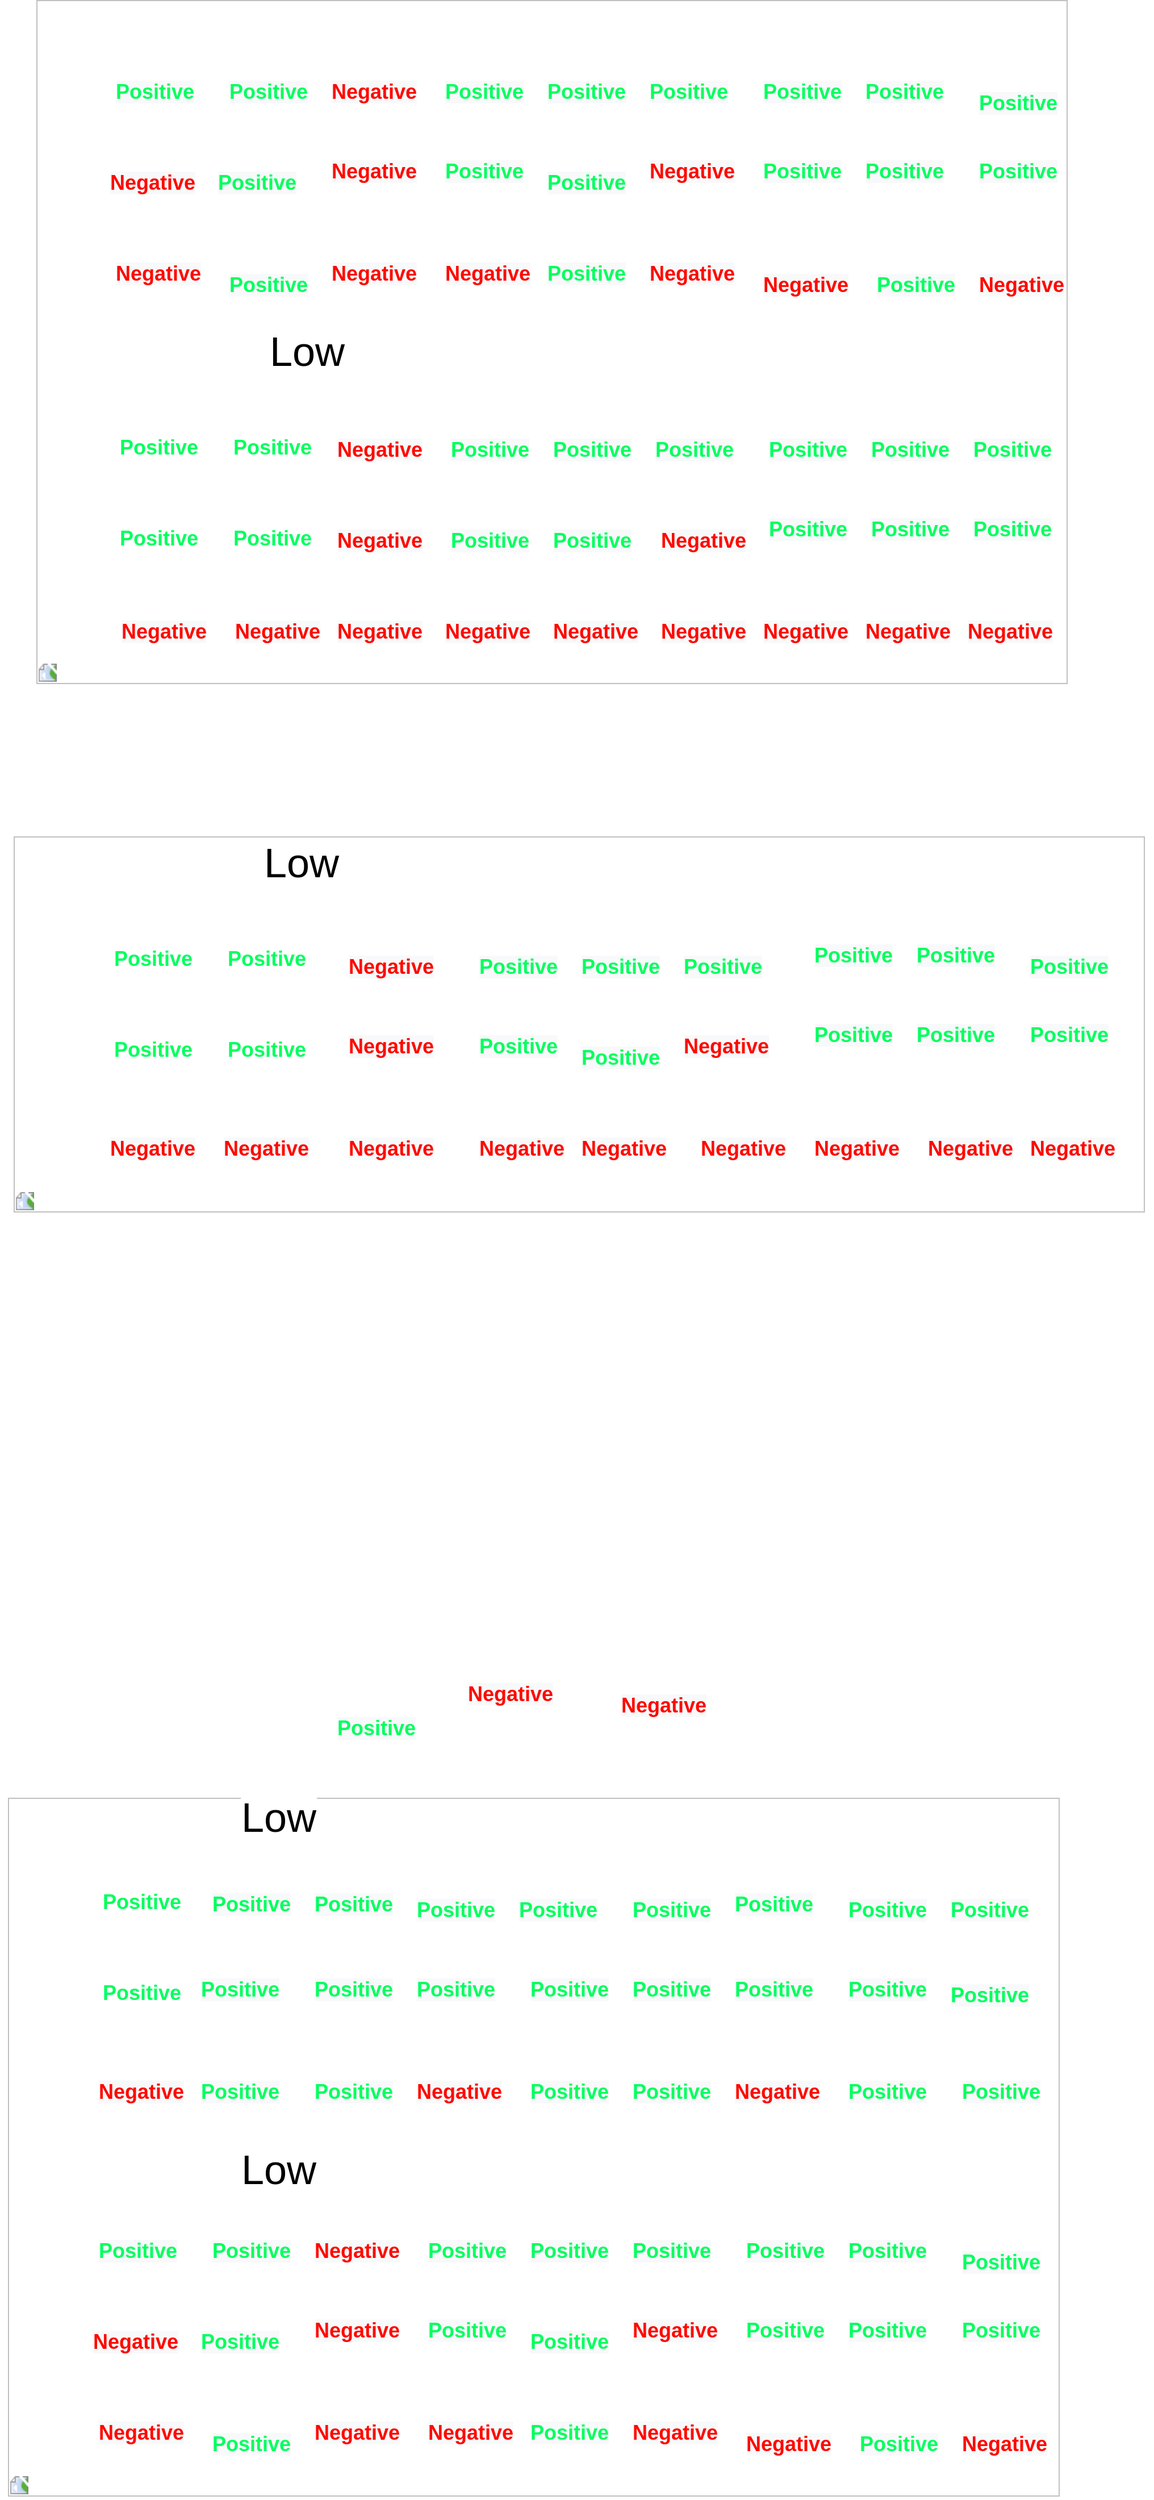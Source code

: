 <mxfile version="14.1.8" type="github">
  <diagram id="b7caPSzCKPaZdCn8NU1i" name="Page-1">
    <mxGraphModel dx="2555" dy="2782" grid="1" gridSize="10" guides="1" tooltips="1" connect="1" arrows="1" fold="1" page="1" pageScale="1" pageWidth="1169" pageHeight="827" math="0" shadow="0">
      <root>
        <mxCell id="0" />
        <mxCell id="1" parent="0" />
        <mxCell id="KvI0h1bSC5arapHt7aSM-1" value="&lt;b style=&quot;font-weight: normal&quot; id=&quot;docs-internal-guid-e0103be7-7fff-7572-329c-8d7b7d4f5864&quot;&gt;&lt;span style=&quot;font-size: 11pt; font-family: arial; color: rgb(0, 0, 0); background-color: transparent; font-weight: 400; font-style: normal; font-variant: normal; text-decoration: none; vertical-align: baseline;&quot;&gt;&lt;span style=&quot;border: none ; display: inline-block ; overflow: hidden ; width: 615px ; height: 926px&quot;&gt;&lt;img src=&quot;https://lh6.googleusercontent.com/ePs-M-fMAbMHjhDZEh9LmM1OnBsgNW-pK05ZqrT8vFn2ZlQx989SRMuC1OgoXWclW_OEiB1Tw3Fjx2qZuCIASnbFwhB7L5aWFsMuE1QXIwgIuDFwgdhnRm66pmg7SgXEz5_r3DnL&quot; width=&quot;615&quot; height=&quot;926&quot; style=&quot;margin-left: 0px ; margin-top: 0px&quot;&gt;&lt;/span&gt;&lt;/span&gt;&lt;/b&gt;" style="text;whiteSpace=wrap;html=1;rotation=-90;" parent="1" vertex="1">
          <mxGeometry x="280" y="-10" width="550" height="940" as="geometry" />
        </mxCell>
        <mxCell id="KvI0h1bSC5arapHt7aSM-3" value="&lt;font style=&quot;font-size: 18px&quot; color=&quot;#00ff5e&quot;&gt;&lt;b&gt;Positive&lt;/b&gt;&lt;/font&gt;" style="text;html=1;strokeColor=none;fillColor=none;align=center;verticalAlign=middle;whiteSpace=wrap;rounded=0;" parent="1" vertex="1">
          <mxGeometry x="190" y="200" width="40" height="20" as="geometry" />
        </mxCell>
        <mxCell id="KvI0h1bSC5arapHt7aSM-6" value="&lt;font style=&quot;font-size: 18px&quot; color=&quot;#00ff5e&quot;&gt;&lt;b&gt;Positive&lt;/b&gt;&lt;/font&gt;" style="text;html=1;strokeColor=none;fillColor=none;align=center;verticalAlign=middle;whiteSpace=wrap;rounded=0;" parent="1" vertex="1">
          <mxGeometry x="190" y="280" width="40" height="20" as="geometry" />
        </mxCell>
        <mxCell id="KvI0h1bSC5arapHt7aSM-12" value="&lt;b style=&quot;color: rgb(0, 255, 94); font-family: helvetica; font-size: 18px; font-style: normal; letter-spacing: normal; text-align: center; text-indent: 0px; text-transform: none; word-spacing: 0px; background-color: rgb(248, 249, 250);&quot;&gt;Positive&lt;/b&gt;" style="text;whiteSpace=wrap;html=1;" parent="1" vertex="1">
          <mxGeometry x="270" y="500" width="90" height="30" as="geometry" />
        </mxCell>
        <mxCell id="KvI0h1bSC5arapHt7aSM-13" value="&lt;b style=&quot;color: rgb(0, 255, 94); font-family: helvetica; font-size: 18px; font-style: normal; letter-spacing: normal; text-align: center; text-indent: 0px; text-transform: none; word-spacing: 0px; background-color: rgb(248, 249, 250);&quot;&gt;Positive&lt;/b&gt;" style="text;whiteSpace=wrap;html=1;" parent="1" vertex="1">
          <mxGeometry x="450" y="200" width="90" height="30" as="geometry" />
        </mxCell>
        <mxCell id="KvI0h1bSC5arapHt7aSM-19" value="&lt;b style=&quot;color: rgb(0, 255, 94); font-family: helvetica; font-size: 18px; font-style: normal; letter-spacing: normal; text-align: center; text-indent: 0px; text-transform: none; word-spacing: 0px; background-color: rgb(248, 249, 250);&quot;&gt;Positive&lt;/b&gt;" style="text;whiteSpace=wrap;html=1;" parent="1" vertex="1">
          <mxGeometry x="460" y="500" width="90" height="30" as="geometry" />
        </mxCell>
        <mxCell id="KvI0h1bSC5arapHt7aSM-20" value="&lt;b style=&quot;color: rgb(0, 255, 94); font-family: helvetica; font-size: 18px; font-style: normal; letter-spacing: normal; text-align: center; text-indent: 0px; text-transform: none; word-spacing: 0px; background-color: rgb(248, 249, 250);&quot;&gt;Positive&lt;/b&gt;" style="text;whiteSpace=wrap;html=1;" parent="1" vertex="1">
          <mxGeometry x="830" y="570" width="90" height="30" as="geometry" />
        </mxCell>
        <mxCell id="KvI0h1bSC5arapHt7aSM-21" value="&lt;b style=&quot;color: rgb(0, 255, 94); font-family: helvetica; font-size: 18px; font-style: normal; letter-spacing: normal; text-align: center; text-indent: 0px; text-transform: none; word-spacing: 0px; background-color: rgb(248, 249, 250);&quot;&gt;Positive&lt;/b&gt;" style="text;whiteSpace=wrap;html=1;" parent="1" vertex="1">
          <mxGeometry x="170" y="500" width="90" height="30" as="geometry" />
        </mxCell>
        <mxCell id="KvI0h1bSC5arapHt7aSM-22" value="&lt;b style=&quot;color: rgb(0, 255, 94); font-family: helvetica; font-size: 18px; font-style: normal; letter-spacing: normal; text-align: center; text-indent: 0px; text-transform: none; word-spacing: 0px; background-color: rgb(248, 249, 250);&quot;&gt;Positive&lt;/b&gt;" style="text;whiteSpace=wrap;html=1;" parent="1" vertex="1">
          <mxGeometry x="830" y="360" width="90" height="30" as="geometry" />
        </mxCell>
        <mxCell id="KvI0h1bSC5arapHt7aSM-23" value="&lt;b style=&quot;color: rgb(0, 255, 94); font-family: helvetica; font-size: 18px; font-style: normal; letter-spacing: normal; text-align: center; text-indent: 0px; text-transform: none; word-spacing: 0px; background-color: rgb(248, 249, 250);&quot;&gt;Positive&lt;/b&gt;" style="text;whiteSpace=wrap;html=1;" parent="1" vertex="1">
          <mxGeometry x="380" y="40" width="90" height="30" as="geometry" />
        </mxCell>
        <mxCell id="KvI0h1bSC5arapHt7aSM-24" value="&lt;b style=&quot;font-family: &amp;#34;helvetica&amp;#34; ; font-size: 18px ; font-style: normal ; letter-spacing: normal ; text-align: center ; text-indent: 0px ; text-transform: none ; word-spacing: 0px ; background-color: rgb(248 , 249 , 250)&quot;&gt;&lt;font color=&quot;#ff0800&quot;&gt;Negative&lt;/font&gt;&lt;/b&gt;" style="text;whiteSpace=wrap;html=1;" parent="1" vertex="1">
          <mxGeometry x="730" y="360" width="90" height="30" as="geometry" />
        </mxCell>
        <mxCell id="KvI0h1bSC5arapHt7aSM-25" value="&lt;b style=&quot;color: rgb(0, 255, 94); font-family: helvetica; font-size: 18px; font-style: normal; letter-spacing: normal; text-align: center; text-indent: 0px; text-transform: none; word-spacing: 0px; background-color: rgb(248, 249, 250);&quot;&gt;Positive&lt;/b&gt;" style="text;whiteSpace=wrap;html=1;" parent="1" vertex="1">
          <mxGeometry x="450" y="270" width="90" height="30" as="geometry" />
        </mxCell>
        <mxCell id="KvI0h1bSC5arapHt7aSM-27" value="&lt;b style=&quot;font-family: &amp;#34;helvetica&amp;#34; ; font-size: 18px ; font-style: normal ; letter-spacing: normal ; text-align: center ; text-indent: 0px ; text-transform: none ; word-spacing: 0px ; background-color: rgb(248 , 249 , 250)&quot;&gt;&lt;font color=&quot;#ff0800&quot;&gt;Negative&lt;/font&gt;&lt;/b&gt;" style="text;whiteSpace=wrap;html=1;" parent="1" vertex="1">
          <mxGeometry x="450" y="360" width="90" height="30" as="geometry" />
        </mxCell>
        <mxCell id="KvI0h1bSC5arapHt7aSM-28" value="&lt;b style=&quot;color: rgb(0, 255, 94); font-family: helvetica; font-size: 18px; font-style: normal; letter-spacing: normal; text-align: center; text-indent: 0px; text-transform: none; word-spacing: 0px; background-color: rgb(248, 249, 250);&quot;&gt;Positive&lt;/b&gt;" style="text;whiteSpace=wrap;html=1;" parent="1" vertex="1">
          <mxGeometry x="730" y="195" width="90" height="30" as="geometry" />
        </mxCell>
        <mxCell id="KvI0h1bSC5arapHt7aSM-29" value="&lt;b style=&quot;color: rgb(0, 255, 94); font-family: helvetica; font-size: 18px; font-style: normal; letter-spacing: normal; text-align: center; text-indent: 0px; text-transform: none; word-spacing: 0px; background-color: rgb(248, 249, 250);&quot;&gt;Positive&lt;/b&gt;" style="text;whiteSpace=wrap;html=1;" parent="1" vertex="1">
          <mxGeometry x="730" y="270" width="90" height="30" as="geometry" />
        </mxCell>
        <mxCell id="KvI0h1bSC5arapHt7aSM-30" value="&lt;b style=&quot;color: rgb(0, 255, 94); font-family: helvetica; font-size: 18px; font-style: normal; letter-spacing: normal; text-align: center; text-indent: 0px; text-transform: none; word-spacing: 0px; background-color: rgb(248, 249, 250);&quot;&gt;Positive&lt;/b&gt;" style="text;whiteSpace=wrap;html=1;" parent="1" vertex="1">
          <mxGeometry x="830" y="270" width="90" height="30" as="geometry" />
        </mxCell>
        <mxCell id="KvI0h1bSC5arapHt7aSM-31" value="&lt;b style=&quot;font-family: &amp;#34;helvetica&amp;#34; ; font-size: 18px ; font-style: normal ; letter-spacing: normal ; text-align: center ; text-indent: 0px ; text-transform: none ; word-spacing: 0px ; background-color: rgb(248 , 249 , 250)&quot;&gt;&lt;font color=&quot;#ff0800&quot;&gt;Negative&lt;/font&gt;&lt;/b&gt;" style="text;whiteSpace=wrap;html=1;" parent="1" vertex="1">
          <mxGeometry x="170" y="360" width="90" height="30" as="geometry" />
        </mxCell>
        <mxCell id="KvI0h1bSC5arapHt7aSM-34" value="&lt;b style=&quot;font-family: &amp;#34;helvetica&amp;#34; ; font-size: 18px ; font-style: normal ; letter-spacing: normal ; text-align: center ; text-indent: 0px ; text-transform: none ; word-spacing: 0px ; background-color: rgb(248 , 249 , 250)&quot;&gt;&lt;font color=&quot;#ff0800&quot;&gt;Negative&lt;/font&gt;&lt;/b&gt;" style="text;whiteSpace=wrap;html=1;" parent="1" vertex="1">
          <mxGeometry x="630" y="20" width="90" height="30" as="geometry" />
        </mxCell>
        <mxCell id="KvI0h1bSC5arapHt7aSM-35" value="&lt;b style=&quot;color: rgb(0, 255, 94); font-family: helvetica; font-size: 18px; font-style: normal; letter-spacing: normal; text-align: center; text-indent: 0px; text-transform: none; word-spacing: 0px; background-color: rgb(248, 249, 250);&quot;&gt;Positive&lt;/b&gt;" style="text;whiteSpace=wrap;html=1;" parent="1" vertex="1">
          <mxGeometry x="460" y="570" width="90" height="30" as="geometry" />
        </mxCell>
        <mxCell id="KvI0h1bSC5arapHt7aSM-36" value="&lt;b style=&quot;color: rgb(0, 255, 94); font-family: helvetica; font-size: 18px; font-style: normal; letter-spacing: normal; text-align: center; text-indent: 0px; text-transform: none; word-spacing: 0px; background-color: rgb(248, 249, 250);&quot;&gt;Positive&lt;/b&gt;" style="text;whiteSpace=wrap;html=1;" parent="1" vertex="1">
          <mxGeometry x="740" y="500" width="90" height="30" as="geometry" />
        </mxCell>
        <mxCell id="KvI0h1bSC5arapHt7aSM-37" value="&lt;b style=&quot;color: rgb(0, 255, 94); font-family: helvetica; font-size: 18px; font-style: normal; letter-spacing: normal; text-align: center; text-indent: 0px; text-transform: none; word-spacing: 0px; background-color: rgb(248, 249, 250);&quot;&gt;Positive&lt;/b&gt;" style="text;whiteSpace=wrap;html=1;" parent="1" vertex="1">
          <mxGeometry x="740" y="570" width="90" height="30" as="geometry" />
        </mxCell>
        <mxCell id="KvI0h1bSC5arapHt7aSM-38" value="&lt;b style=&quot;color: rgb(0, 255, 94); font-family: helvetica; font-size: 18px; font-style: normal; letter-spacing: normal; text-align: center; text-indent: 0px; text-transform: none; word-spacing: 0px; background-color: rgb(248, 249, 250);&quot;&gt;Positive&lt;/b&gt;" style="text;whiteSpace=wrap;html=1;" parent="1" vertex="1">
          <mxGeometry x="840" y="670" width="90" height="30" as="geometry" />
        </mxCell>
        <mxCell id="KvI0h1bSC5arapHt7aSM-39" value="&lt;b style=&quot;font-family: &amp;#34;helvetica&amp;#34; ; font-size: 18px ; font-style: normal ; letter-spacing: normal ; text-align: center ; text-indent: 0px ; text-transform: none ; word-spacing: 0px ; background-color: rgb(248 , 249 , 250)&quot;&gt;&lt;font color=&quot;#ff0800&quot;&gt;Negative&lt;/font&gt;&lt;/b&gt;" style="text;whiteSpace=wrap;html=1;" parent="1" vertex="1">
          <mxGeometry x="170" y="660" width="90" height="30" as="geometry" />
        </mxCell>
        <mxCell id="KvI0h1bSC5arapHt7aSM-40" value="&lt;b style=&quot;font-family: &amp;#34;helvetica&amp;#34; ; font-size: 18px ; font-style: normal ; letter-spacing: normal ; text-align: center ; text-indent: 0px ; text-transform: none ; word-spacing: 0px ; background-color: rgb(248 , 249 , 250)&quot;&gt;&lt;font color=&quot;#ff0800&quot;&gt;Negative&lt;/font&gt;&lt;/b&gt;" style="text;whiteSpace=wrap;html=1;" parent="1" vertex="1">
          <mxGeometry x="460" y="660" width="90" height="30" as="geometry" />
        </mxCell>
        <mxCell id="KvI0h1bSC5arapHt7aSM-41" value="&lt;b style=&quot;font-family: &amp;#34;helvetica&amp;#34; ; font-size: 18px ; font-style: normal ; letter-spacing: normal ; text-align: center ; text-indent: 0px ; text-transform: none ; word-spacing: 0px ; background-color: rgb(248 , 249 , 250)&quot;&gt;&lt;font color=&quot;#ff0800&quot;&gt;Negative&lt;/font&gt;&lt;/b&gt;" style="text;whiteSpace=wrap;html=1;" parent="1" vertex="1">
          <mxGeometry x="740" y="670" width="90" height="30" as="geometry" />
        </mxCell>
        <mxCell id="KvI0h1bSC5arapHt7aSM-42" value="&lt;b style=&quot;color: rgb(0, 255, 94); font-family: helvetica; font-size: 18px; font-style: normal; letter-spacing: normal; text-align: center; text-indent: 0px; text-transform: none; word-spacing: 0px; background-color: rgb(248, 249, 250);&quot;&gt;Positive&lt;/b&gt;" style="text;whiteSpace=wrap;html=1;" parent="1" vertex="1">
          <mxGeometry x="270" y="195" width="90" height="30" as="geometry" />
        </mxCell>
        <mxCell id="KvI0h1bSC5arapHt7aSM-43" value="&lt;b style=&quot;color: rgb(0, 255, 94); font-family: helvetica; font-size: 18px; font-style: normal; letter-spacing: normal; text-align: center; text-indent: 0px; text-transform: none; word-spacing: 0px; background-color: rgb(248, 249, 250);&quot;&gt;Positive&lt;/b&gt;" style="text;whiteSpace=wrap;html=1;" parent="1" vertex="1">
          <mxGeometry x="260" y="270" width="90" height="30" as="geometry" />
        </mxCell>
        <mxCell id="KvI0h1bSC5arapHt7aSM-44" value="&lt;b style=&quot;color: rgb(0, 255, 94); font-family: helvetica; font-size: 18px; font-style: normal; letter-spacing: normal; text-align: center; text-indent: 0px; text-transform: none; word-spacing: 0px; background-color: rgb(248, 249, 250);&quot;&gt;Positive&lt;/b&gt;" style="text;whiteSpace=wrap;html=1;" parent="1" vertex="1">
          <mxGeometry x="260" y="360" width="90" height="30" as="geometry" />
        </mxCell>
        <mxCell id="KvI0h1bSC5arapHt7aSM-45" value="&lt;b style=&quot;color: rgb(0, 255, 94); font-family: helvetica; font-size: 18px; font-style: normal; letter-spacing: normal; text-align: center; text-indent: 0px; text-transform: none; word-spacing: 0px; background-color: rgb(248, 249, 250);&quot;&gt;Positive&lt;/b&gt;" style="text;whiteSpace=wrap;html=1;" parent="1" vertex="1">
          <mxGeometry x="540" y="200" width="90" height="30" as="geometry" />
        </mxCell>
        <mxCell id="KvI0h1bSC5arapHt7aSM-46" value="&lt;b style=&quot;color: rgb(0, 255, 94); font-family: helvetica; font-size: 18px; font-style: normal; letter-spacing: normal; text-align: center; text-indent: 0px; text-transform: none; word-spacing: 0px; background-color: rgb(248, 249, 250);&quot;&gt;Positive&lt;/b&gt;" style="text;whiteSpace=wrap;html=1;" parent="1" vertex="1">
          <mxGeometry x="550" y="270" width="90" height="30" as="geometry" />
        </mxCell>
        <mxCell id="KvI0h1bSC5arapHt7aSM-47" value="&lt;b style=&quot;color: rgb(0, 255, 94); font-family: helvetica; font-size: 18px; font-style: normal; letter-spacing: normal; text-align: center; text-indent: 0px; text-transform: none; word-spacing: 0px; background-color: rgb(248, 249, 250);&quot;&gt;Positive&lt;/b&gt;" style="text;whiteSpace=wrap;html=1;" parent="1" vertex="1">
          <mxGeometry x="550" y="360" width="90" height="30" as="geometry" />
        </mxCell>
        <mxCell id="KvI0h1bSC5arapHt7aSM-48" value="&lt;b style=&quot;color: rgb(0, 255, 94); font-family: helvetica; font-size: 18px; font-style: normal; letter-spacing: normal; text-align: center; text-indent: 0px; text-transform: none; word-spacing: 0px; background-color: rgb(248, 249, 250);&quot;&gt;Positive&lt;/b&gt;" style="text;whiteSpace=wrap;html=1;" parent="1" vertex="1">
          <mxGeometry x="830" y="200" width="90" height="30" as="geometry" />
        </mxCell>
        <mxCell id="KvI0h1bSC5arapHt7aSM-50" value="&lt;b style=&quot;color: rgb(0, 255, 94); font-family: helvetica; font-size: 18px; font-style: normal; letter-spacing: normal; text-align: center; text-indent: 0px; text-transform: none; word-spacing: 0px; background-color: rgb(248, 249, 250);&quot;&gt;Positive&lt;/b&gt;" style="text;whiteSpace=wrap;html=1;" parent="1" vertex="1">
          <mxGeometry x="260" y="580" width="90" height="30" as="geometry" />
        </mxCell>
        <mxCell id="KvI0h1bSC5arapHt7aSM-51" value="&lt;b style=&quot;color: rgb(0, 255, 94); font-family: helvetica; font-size: 18px; font-style: normal; letter-spacing: normal; text-align: center; text-indent: 0px; text-transform: none; word-spacing: 0px; background-color: rgb(248, 249, 250);&quot;&gt;Positive&lt;/b&gt;" style="text;whiteSpace=wrap;html=1;" parent="1" vertex="1">
          <mxGeometry x="270" y="670" width="90" height="30" as="geometry" />
        </mxCell>
        <mxCell id="KvI0h1bSC5arapHt7aSM-52" value="&lt;b style=&quot;color: rgb(0, 255, 94); font-family: helvetica; font-size: 18px; font-style: normal; letter-spacing: normal; text-align: center; text-indent: 0px; text-transform: none; word-spacing: 0px; background-color: rgb(248, 249, 250);&quot;&gt;Positive&lt;/b&gt;" style="text;whiteSpace=wrap;html=1;" parent="1" vertex="1">
          <mxGeometry x="550" y="500" width="90" height="30" as="geometry" />
        </mxCell>
        <mxCell id="KvI0h1bSC5arapHt7aSM-53" value="&lt;b style=&quot;color: rgb(0, 255, 94); font-family: helvetica; font-size: 18px; font-style: normal; letter-spacing: normal; text-align: center; text-indent: 0px; text-transform: none; word-spacing: 0px; background-color: rgb(248, 249, 250);&quot;&gt;Positive&lt;/b&gt;" style="text;whiteSpace=wrap;html=1;" parent="1" vertex="1">
          <mxGeometry x="550" y="580" width="90" height="30" as="geometry" />
        </mxCell>
        <mxCell id="KvI0h1bSC5arapHt7aSM-54" value="&lt;b style=&quot;color: rgb(0, 255, 94); font-family: helvetica; font-size: 18px; font-style: normal; letter-spacing: normal; text-align: center; text-indent: 0px; text-transform: none; word-spacing: 0px; background-color: rgb(248, 249, 250);&quot;&gt;Positive&lt;/b&gt;" style="text;whiteSpace=wrap;html=1;" parent="1" vertex="1">
          <mxGeometry x="830" y="500" width="90" height="30" as="geometry" />
        </mxCell>
        <mxCell id="KvI0h1bSC5arapHt7aSM-55" value="&lt;b style=&quot;font-family: &amp;#34;helvetica&amp;#34; ; font-size: 18px ; font-style: normal ; letter-spacing: normal ; text-align: center ; text-indent: 0px ; text-transform: none ; word-spacing: 0px ; background-color: rgb(248 , 249 , 250)&quot;&gt;&lt;font color=&quot;#ff0800&quot;&gt;Negative&lt;/font&gt;&lt;/b&gt;" style="text;whiteSpace=wrap;html=1;" parent="1" vertex="1">
          <mxGeometry x="360" y="570" width="90" height="30" as="geometry" />
        </mxCell>
        <mxCell id="KvI0h1bSC5arapHt7aSM-56" value="&lt;b style=&quot;font-family: &amp;#34;helvetica&amp;#34; ; font-size: 18px ; font-style: normal ; letter-spacing: normal ; text-align: center ; text-indent: 0px ; text-transform: none ; word-spacing: 0px ; background-color: rgb(248 , 249 , 250)&quot;&gt;&lt;font color=&quot;#ff0800&quot;&gt;Negative&lt;/font&gt;&lt;/b&gt;" style="text;whiteSpace=wrap;html=1;" parent="1" vertex="1">
          <mxGeometry x="360" y="500" width="90" height="30" as="geometry" />
        </mxCell>
        <mxCell id="KvI0h1bSC5arapHt7aSM-57" value="&lt;b style=&quot;font-family: &amp;#34;helvetica&amp;#34; ; font-size: 18px ; font-style: normal ; letter-spacing: normal ; text-align: center ; text-indent: 0px ; text-transform: none ; word-spacing: 0px ; background-color: rgb(248 , 249 , 250)&quot;&gt;&lt;font color=&quot;#ff0800&quot;&gt;Negative&lt;/font&gt;&lt;/b&gt;" style="text;whiteSpace=wrap;html=1;" parent="1" vertex="1">
          <mxGeometry x="360" y="660" width="90" height="30" as="geometry" />
        </mxCell>
        <mxCell id="KvI0h1bSC5arapHt7aSM-58" value="&lt;b style=&quot;color: rgb(0, 255, 94); font-family: helvetica; font-size: 18px; font-style: normal; letter-spacing: normal; text-align: center; text-indent: 0px; text-transform: none; word-spacing: 0px; background-color: rgb(248, 249, 250);&quot;&gt;Positive&lt;/b&gt;" style="text;whiteSpace=wrap;html=1;" parent="1" vertex="1">
          <mxGeometry x="360" y="195" width="90" height="30" as="geometry" />
        </mxCell>
        <mxCell id="KvI0h1bSC5arapHt7aSM-59" value="&lt;b style=&quot;color: rgb(0, 255, 94); font-family: helvetica; font-size: 18px; font-style: normal; letter-spacing: normal; text-align: center; text-indent: 0px; text-transform: none; word-spacing: 0px; background-color: rgb(248, 249, 250);&quot;&gt;Positive&lt;/b&gt;" style="text;whiteSpace=wrap;html=1;" parent="1" vertex="1">
          <mxGeometry x="360" y="270" width="90" height="30" as="geometry" />
        </mxCell>
        <mxCell id="KvI0h1bSC5arapHt7aSM-60" value="&lt;b style=&quot;color: rgb(0, 255, 94); font-family: helvetica; font-size: 18px; font-style: normal; letter-spacing: normal; text-align: center; text-indent: 0px; text-transform: none; word-spacing: 0px; background-color: rgb(248, 249, 250);&quot;&gt;Positive&lt;/b&gt;" style="text;whiteSpace=wrap;html=1;" parent="1" vertex="1">
          <mxGeometry x="360" y="360" width="90" height="30" as="geometry" />
        </mxCell>
        <mxCell id="KvI0h1bSC5arapHt7aSM-61" value="&lt;b style=&quot;color: rgb(0, 255, 94); font-family: helvetica; font-size: 18px; font-style: normal; letter-spacing: normal; text-align: center; text-indent: 0px; text-transform: none; word-spacing: 0px; background-color: rgb(248, 249, 250);&quot;&gt;Positive&lt;/b&gt;" style="text;whiteSpace=wrap;html=1;" parent="1" vertex="1">
          <mxGeometry x="640" y="200" width="90" height="30" as="geometry" />
        </mxCell>
        <mxCell id="KvI0h1bSC5arapHt7aSM-62" value="&lt;b style=&quot;color: rgb(0, 255, 94); font-family: helvetica; font-size: 18px; font-style: normal; letter-spacing: normal; text-align: center; text-indent: 0px; text-transform: none; word-spacing: 0px; background-color: rgb(248, 249, 250);&quot;&gt;Positive&lt;/b&gt;" style="text;whiteSpace=wrap;html=1;" parent="1" vertex="1">
          <mxGeometry x="640" y="270" width="90" height="30" as="geometry" />
        </mxCell>
        <mxCell id="KvI0h1bSC5arapHt7aSM-63" value="&lt;b style=&quot;color: rgb(0, 255, 94); font-family: helvetica; font-size: 18px; font-style: normal; letter-spacing: normal; text-align: center; text-indent: 0px; text-transform: none; word-spacing: 0px; background-color: rgb(248, 249, 250);&quot;&gt;Positive&lt;/b&gt;" style="text;whiteSpace=wrap;html=1;" parent="1" vertex="1">
          <mxGeometry x="640" y="360" width="90" height="30" as="geometry" />
        </mxCell>
        <mxCell id="KvI0h1bSC5arapHt7aSM-64" value="&lt;b style=&quot;color: rgb(0, 255, 94); font-family: helvetica; font-size: 18px; font-style: normal; letter-spacing: normal; text-align: center; text-indent: 0px; text-transform: none; word-spacing: 0px; background-color: rgb(248, 249, 250);&quot;&gt;Positive&lt;/b&gt;" style="text;whiteSpace=wrap;html=1;" parent="1" vertex="1">
          <mxGeometry x="920" y="200" width="90" height="30" as="geometry" />
        </mxCell>
        <mxCell id="KvI0h1bSC5arapHt7aSM-65" value="&lt;b style=&quot;color: rgb(0, 255, 94); font-family: helvetica; font-size: 18px; font-style: normal; letter-spacing: normal; text-align: center; text-indent: 0px; text-transform: none; word-spacing: 0px; background-color: rgb(248, 249, 250);&quot;&gt;Positive&lt;/b&gt;" style="text;whiteSpace=wrap;html=1;" parent="1" vertex="1">
          <mxGeometry x="920" y="275" width="90" height="30" as="geometry" />
        </mxCell>
        <mxCell id="KvI0h1bSC5arapHt7aSM-66" value="&lt;font style=&quot;background-color: rgb(255 , 255 , 255) ; font-size: 36px&quot;&gt;Low&lt;/font&gt;" style="text;html=1;align=center;verticalAlign=middle;resizable=0;points=[];autosize=1;fontSize=25;" parent="1" vertex="1">
          <mxGeometry x="290" y="120" width="80" height="30" as="geometry" />
        </mxCell>
        <mxCell id="8LAVRh01EHm8mr7HTvWW-1" value="&lt;b style=&quot;font-family: &amp;#34;helvetica&amp;#34; ; font-size: 18px ; font-style: normal ; letter-spacing: normal ; text-align: center ; text-indent: 0px ; text-transform: none ; word-spacing: 0px ; background-color: rgb(248 , 249 , 250)&quot;&gt;&lt;font color=&quot;#ff0800&quot;&gt;Negative&lt;/font&gt;&lt;/b&gt;" style="text;whiteSpace=wrap;html=1;" vertex="1" parent="1">
          <mxGeometry x="165" y="580" width="90" height="30" as="geometry" />
        </mxCell>
        <mxCell id="8LAVRh01EHm8mr7HTvWW-2" value="&lt;b style=&quot;color: rgb(0, 255, 94); font-family: helvetica; font-size: 18px; font-style: normal; letter-spacing: normal; text-align: center; text-indent: 0px; text-transform: none; word-spacing: 0px; background-color: rgb(248, 249, 250);&quot;&gt;Positive&lt;/b&gt;" style="text;whiteSpace=wrap;html=1;" vertex="1" parent="1">
          <mxGeometry x="550" y="660" width="90" height="30" as="geometry" />
        </mxCell>
        <mxCell id="8LAVRh01EHm8mr7HTvWW-4" value="&lt;b style=&quot;color: rgb(0, 255, 94); font-family: helvetica; font-size: 18px; font-style: normal; letter-spacing: normal; text-align: center; text-indent: 0px; text-transform: none; word-spacing: 0px; background-color: rgb(248, 249, 250);&quot;&gt;Positive&lt;/b&gt;" style="text;whiteSpace=wrap;html=1;" vertex="1" parent="1">
          <mxGeometry x="640" y="500" width="90" height="30" as="geometry" />
        </mxCell>
        <mxCell id="8LAVRh01EHm8mr7HTvWW-5" value="&lt;b style=&quot;font-family: &amp;#34;helvetica&amp;#34; ; font-size: 18px ; font-style: normal ; letter-spacing: normal ; text-align: center ; text-indent: 0px ; text-transform: none ; word-spacing: 0px ; background-color: rgb(248 , 249 , 250)&quot;&gt;&lt;font color=&quot;#ff0800&quot;&gt;Negative&lt;/font&gt;&lt;/b&gt;" style="text;whiteSpace=wrap;html=1;" vertex="1" parent="1">
          <mxGeometry x="640" y="570" width="90" height="30" as="geometry" />
        </mxCell>
        <mxCell id="8LAVRh01EHm8mr7HTvWW-6" value="&lt;b style=&quot;font-family: &amp;#34;helvetica&amp;#34; ; font-size: 18px ; font-style: normal ; letter-spacing: normal ; text-align: center ; text-indent: 0px ; text-transform: none ; word-spacing: 0px ; background-color: rgb(248 , 249 , 250)&quot;&gt;&lt;font color=&quot;#ff0800&quot;&gt;Negative&lt;/font&gt;&lt;/b&gt;" style="text;whiteSpace=wrap;html=1;" vertex="1" parent="1">
          <mxGeometry x="640" y="660" width="90" height="30" as="geometry" />
        </mxCell>
        <mxCell id="8LAVRh01EHm8mr7HTvWW-7" value="&lt;b style=&quot;color: rgb(0, 255, 94); font-family: helvetica; font-size: 18px; font-style: normal; letter-spacing: normal; text-align: center; text-indent: 0px; text-transform: none; word-spacing: 0px; background-color: rgb(248, 249, 250);&quot;&gt;Positive&lt;/b&gt;" style="text;whiteSpace=wrap;html=1;" vertex="1" parent="1">
          <mxGeometry x="930" y="510" width="90" height="30" as="geometry" />
        </mxCell>
        <mxCell id="8LAVRh01EHm8mr7HTvWW-8" value="&lt;b style=&quot;font-family: &amp;#34;helvetica&amp;#34; ; font-size: 18px ; font-style: normal ; letter-spacing: normal ; text-align: center ; text-indent: 0px ; text-transform: none ; word-spacing: 0px ; background-color: rgb(248 , 249 , 250)&quot;&gt;&lt;font color=&quot;#ff0800&quot;&gt;Negative&lt;/font&gt;&lt;/b&gt;" style="text;whiteSpace=wrap;html=1;" vertex="1" parent="1">
          <mxGeometry x="495" y="10" width="90" height="30" as="geometry" />
        </mxCell>
        <mxCell id="8LAVRh01EHm8mr7HTvWW-9" value="&lt;b style=&quot;font-family: &amp;#34;helvetica&amp;#34; ; font-size: 18px ; font-style: normal ; letter-spacing: normal ; text-align: center ; text-indent: 0px ; text-transform: none ; word-spacing: 0px ; background-color: rgb(248 , 249 , 250)&quot;&gt;&lt;font color=&quot;#ff0800&quot;&gt;Negative&lt;/font&gt;&lt;/b&gt;" style="text;whiteSpace=wrap;html=1;" vertex="1" parent="1">
          <mxGeometry x="930" y="670" width="90" height="30" as="geometry" />
        </mxCell>
        <mxCell id="8LAVRh01EHm8mr7HTvWW-10" value="&lt;b style=&quot;color: rgb(0, 255, 94); font-family: helvetica; font-size: 18px; font-style: normal; letter-spacing: normal; text-align: center; text-indent: 0px; text-transform: none; word-spacing: 0px; background-color: rgb(248, 249, 250);&quot;&gt;Positive&lt;/b&gt;" style="text;whiteSpace=wrap;html=1;" vertex="1" parent="1">
          <mxGeometry x="930" y="570" width="90" height="30" as="geometry" />
        </mxCell>
        <mxCell id="8LAVRh01EHm8mr7HTvWW-11" value="&lt;b style=&quot;color: rgb(0, 255, 94); font-family: helvetica; font-size: 18px; font-style: normal; letter-spacing: normal; text-align: center; text-indent: 0px; text-transform: none; word-spacing: 0px; background-color: rgb(248, 249, 250);&quot;&gt;Positive&lt;/b&gt;" style="text;whiteSpace=wrap;html=1;" vertex="1" parent="1">
          <mxGeometry x="930" y="360" width="90" height="30" as="geometry" />
        </mxCell>
        <mxCell id="8LAVRh01EHm8mr7HTvWW-68" value="&lt;font style=&quot;background-color: rgb(255 , 255 , 255) ; font-size: 36px&quot;&gt;Low&lt;/font&gt;" style="text;html=1;align=center;verticalAlign=middle;resizable=0;points=[];autosize=1;fontSize=25;" vertex="1" parent="1">
          <mxGeometry x="290" y="430" width="80" height="30" as="geometry" />
        </mxCell>
        <mxCell id="8LAVRh01EHm8mr7HTvWW-70" value="&lt;b style=&quot;font-weight: normal&quot; id=&quot;docs-internal-guid-3281bc8d-7fff-ccec-80ae-cb21b3cc77c1&quot;&gt;&lt;span style=&quot;font-size: 11pt; font-family: arial; color: rgb(0, 0, 0); background-color: transparent; font-weight: 400; font-style: normal; font-variant: normal; text-decoration: none; vertical-align: baseline;&quot;&gt;&lt;span style=&quot;border: none ; display: inline-block ; overflow: hidden ; width: 331px ; height: 996px&quot;&gt;&lt;img src=&quot;https://lh5.googleusercontent.com/KZ6e4i23866BzuOAD--_E2bPZHEpfhSDbg4GbzlnO86iTnxF0PgXbv2dBLu2KeoDd6GSDFKCXdhy5_Cg7hcBSY4CmaUmOUeVwzb0uitiSAI768_GKZiMyGt3zo072GV9GXlO4xmq&quot; width=&quot;331&quot; height=&quot;996&quot; style=&quot;margin-left: 0px ; margin-top: 0px&quot;&gt;&lt;/span&gt;&lt;/span&gt;&lt;/b&gt;" style="text;whiteSpace=wrap;html=1;rotation=-90;" vertex="1" parent="1">
          <mxGeometry x="415" y="-1080" width="360" height="1010" as="geometry" />
        </mxCell>
        <mxCell id="8LAVRh01EHm8mr7HTvWW-72" value="&lt;font style=&quot;background-color: rgb(255 , 255 , 255) ; font-size: 36px&quot;&gt;Low&lt;/font&gt;" style="text;html=1;align=center;verticalAlign=middle;resizable=0;points=[];autosize=1;fontSize=25;" vertex="1" parent="1">
          <mxGeometry x="310" y="-720" width="80" height="30" as="geometry" />
        </mxCell>
        <mxCell id="8LAVRh01EHm8mr7HTvWW-73" value="&lt;font style=&quot;font-size: 18px&quot; color=&quot;#00ff5e&quot;&gt;&lt;b&gt;Positive&lt;/b&gt;&lt;/font&gt;" style="text;html=1;strokeColor=none;fillColor=none;align=center;verticalAlign=middle;whiteSpace=wrap;rounded=0;" vertex="1" parent="1">
          <mxGeometry x="200" y="-630" width="40" height="20" as="geometry" />
        </mxCell>
        <mxCell id="8LAVRh01EHm8mr7HTvWW-74" value="&lt;font style=&quot;font-size: 18px&quot; color=&quot;#00ff5e&quot;&gt;&lt;b&gt;Positive&lt;/b&gt;&lt;/font&gt;" style="text;html=1;strokeColor=none;fillColor=none;align=center;verticalAlign=middle;whiteSpace=wrap;rounded=0;" vertex="1" parent="1">
          <mxGeometry x="200" y="-550" width="40" height="20" as="geometry" />
        </mxCell>
        <mxCell id="8LAVRh01EHm8mr7HTvWW-75" value="&lt;b style=&quot;font-family: &amp;#34;helvetica&amp;#34; ; font-size: 18px ; font-style: normal ; letter-spacing: normal ; text-align: center ; text-indent: 0px ; text-transform: none ; word-spacing: 0px ; background-color: rgb(248 , 249 , 250)&quot;&gt;&lt;font color=&quot;#ff0800&quot;&gt;Negative&lt;/font&gt;&lt;/b&gt;" style="text;whiteSpace=wrap;html=1;" vertex="1" parent="1">
          <mxGeometry x="180" y="-470" width="90" height="30" as="geometry" />
        </mxCell>
        <mxCell id="8LAVRh01EHm8mr7HTvWW-79" value="&lt;font style=&quot;font-size: 18px&quot; color=&quot;#00ff5e&quot;&gt;&lt;b&gt;Positive&lt;/b&gt;&lt;/font&gt;" style="text;html=1;strokeColor=none;fillColor=none;align=center;verticalAlign=middle;whiteSpace=wrap;rounded=0;" vertex="1" parent="1">
          <mxGeometry x="300" y="-630" width="40" height="20" as="geometry" />
        </mxCell>
        <mxCell id="8LAVRh01EHm8mr7HTvWW-80" value="&lt;font style=&quot;font-size: 18px&quot; color=&quot;#00ff5e&quot;&gt;&lt;b&gt;Positive&lt;/b&gt;&lt;/font&gt;" style="text;html=1;strokeColor=none;fillColor=none;align=center;verticalAlign=middle;whiteSpace=wrap;rounded=0;" vertex="1" parent="1">
          <mxGeometry x="300" y="-550" width="40" height="20" as="geometry" />
        </mxCell>
        <mxCell id="8LAVRh01EHm8mr7HTvWW-81" value="&lt;b style=&quot;font-family: &amp;#34;helvetica&amp;#34; ; font-size: 18px ; font-style: normal ; letter-spacing: normal ; text-align: center ; text-indent: 0px ; text-transform: none ; word-spacing: 0px ; background-color: rgb(248 , 249 , 250)&quot;&gt;&lt;font color=&quot;#ff0800&quot;&gt;Negative&lt;/font&gt;&lt;/b&gt;" style="text;whiteSpace=wrap;html=1;" vertex="1" parent="1">
          <mxGeometry x="280" y="-470" width="90" height="30" as="geometry" />
        </mxCell>
        <mxCell id="8LAVRh01EHm8mr7HTvWW-82" value="&lt;b style=&quot;font-family: &amp;#34;helvetica&amp;#34; ; font-size: 18px ; font-style: normal ; letter-spacing: normal ; text-align: center ; text-indent: 0px ; text-transform: none ; word-spacing: 0px ; background-color: rgb(248 , 249 , 250)&quot;&gt;&lt;font color=&quot;#ff0800&quot;&gt;Negative&lt;/font&gt;&lt;/b&gt;" style="text;whiteSpace=wrap;html=1;" vertex="1" parent="1">
          <mxGeometry x="390" y="-560" width="90" height="30" as="geometry" />
        </mxCell>
        <mxCell id="8LAVRh01EHm8mr7HTvWW-83" value="&lt;b style=&quot;font-family: &amp;#34;helvetica&amp;#34; ; font-size: 18px ; font-style: normal ; letter-spacing: normal ; text-align: center ; text-indent: 0px ; text-transform: none ; word-spacing: 0px ; background-color: rgb(248 , 249 , 250)&quot;&gt;&lt;font color=&quot;#ff0800&quot;&gt;Negative&lt;/font&gt;&lt;/b&gt;" style="text;whiteSpace=wrap;html=1;" vertex="1" parent="1">
          <mxGeometry x="390" y="-630" width="90" height="30" as="geometry" />
        </mxCell>
        <mxCell id="8LAVRh01EHm8mr7HTvWW-84" value="&lt;b style=&quot;font-family: &amp;#34;helvetica&amp;#34; ; font-size: 18px ; font-style: normal ; letter-spacing: normal ; text-align: center ; text-indent: 0px ; text-transform: none ; word-spacing: 0px ; background-color: rgb(248 , 249 , 250)&quot;&gt;&lt;font color=&quot;#ff0800&quot;&gt;Negative&lt;/font&gt;&lt;/b&gt;" style="text;whiteSpace=wrap;html=1;" vertex="1" parent="1">
          <mxGeometry x="390" y="-470" width="90" height="30" as="geometry" />
        </mxCell>
        <mxCell id="8LAVRh01EHm8mr7HTvWW-103" value="&lt;b style=&quot;color: rgb(0, 255, 94); font-family: helvetica; font-size: 18px; font-style: normal; letter-spacing: normal; text-align: center; text-indent: 0px; text-transform: none; word-spacing: 0px; background-color: rgb(248, 249, 250);&quot;&gt;Positive&lt;/b&gt;" style="text;whiteSpace=wrap;html=1;" vertex="1" parent="1">
          <mxGeometry x="505" y="-630" width="90" height="30" as="geometry" />
        </mxCell>
        <mxCell id="8LAVRh01EHm8mr7HTvWW-104" value="&lt;b style=&quot;color: rgb(0, 255, 94); font-family: helvetica; font-size: 18px; font-style: normal; letter-spacing: normal; text-align: center; text-indent: 0px; text-transform: none; word-spacing: 0px; background-color: rgb(248, 249, 250);&quot;&gt;Positive&lt;/b&gt;" style="text;whiteSpace=wrap;html=1;" vertex="1" parent="1">
          <mxGeometry x="505" y="-560" width="90" height="30" as="geometry" />
        </mxCell>
        <mxCell id="8LAVRh01EHm8mr7HTvWW-105" value="&lt;b style=&quot;font-family: &amp;#34;helvetica&amp;#34; ; font-size: 18px ; font-style: normal ; letter-spacing: normal ; text-align: center ; text-indent: 0px ; text-transform: none ; word-spacing: 0px ; background-color: rgb(248 , 249 , 250)&quot;&gt;&lt;font color=&quot;#ff0800&quot;&gt;Negative&lt;/font&gt;&lt;/b&gt;" style="text;whiteSpace=wrap;html=1;" vertex="1" parent="1">
          <mxGeometry x="505" y="-470" width="90" height="30" as="geometry" />
        </mxCell>
        <mxCell id="8LAVRh01EHm8mr7HTvWW-106" value="&lt;b style=&quot;color: rgb(0, 255, 94); font-family: helvetica; font-size: 18px; font-style: normal; letter-spacing: normal; text-align: center; text-indent: 0px; text-transform: none; word-spacing: 0px; background-color: rgb(248, 249, 250);&quot;&gt;Positive&lt;/b&gt;" style="text;whiteSpace=wrap;html=1;" vertex="1" parent="1">
          <mxGeometry x="595" y="-630" width="90" height="30" as="geometry" />
        </mxCell>
        <mxCell id="8LAVRh01EHm8mr7HTvWW-107" value="&lt;b style=&quot;color: rgb(0, 255, 94); font-family: helvetica; font-size: 18px; font-style: normal; letter-spacing: normal; text-align: center; text-indent: 0px; text-transform: none; word-spacing: 0px; background-color: rgb(248, 249, 250);&quot;&gt;Positive&lt;/b&gt;" style="text;whiteSpace=wrap;html=1;" vertex="1" parent="1">
          <mxGeometry x="595" y="-550" width="90" height="30" as="geometry" />
        </mxCell>
        <mxCell id="8LAVRh01EHm8mr7HTvWW-109" value="&lt;b style=&quot;color: rgb(0, 255, 94); font-family: helvetica; font-size: 18px; font-style: normal; letter-spacing: normal; text-align: center; text-indent: 0px; text-transform: none; word-spacing: 0px; background-color: rgb(248, 249, 250);&quot;&gt;Positive&lt;/b&gt;" style="text;whiteSpace=wrap;html=1;" vertex="1" parent="1">
          <mxGeometry x="685" y="-630" width="90" height="30" as="geometry" />
        </mxCell>
        <mxCell id="8LAVRh01EHm8mr7HTvWW-110" value="&lt;b style=&quot;font-family: &amp;#34;helvetica&amp;#34; ; font-size: 18px ; font-style: normal ; letter-spacing: normal ; text-align: center ; text-indent: 0px ; text-transform: none ; word-spacing: 0px ; background-color: rgb(248 , 249 , 250)&quot;&gt;&lt;font color=&quot;#ff0800&quot;&gt;Negative&lt;/font&gt;&lt;/b&gt;" style="text;whiteSpace=wrap;html=1;" vertex="1" parent="1">
          <mxGeometry x="685" y="-560" width="90" height="30" as="geometry" />
        </mxCell>
        <mxCell id="8LAVRh01EHm8mr7HTvWW-111" value="&lt;b style=&quot;font-family: &amp;#34;helvetica&amp;#34; ; font-size: 18px ; font-style: normal ; letter-spacing: normal ; text-align: center ; text-indent: 0px ; text-transform: none ; word-spacing: 0px ; background-color: rgb(248 , 249 , 250)&quot;&gt;&lt;font color=&quot;#ff0800&quot;&gt;Negative&lt;/font&gt;&lt;/b&gt;" style="text;whiteSpace=wrap;html=1;" vertex="1" parent="1">
          <mxGeometry x="595" y="-470" width="90" height="30" as="geometry" />
        </mxCell>
        <mxCell id="8LAVRh01EHm8mr7HTvWW-113" value="&lt;b style=&quot;font-family: &amp;#34;helvetica&amp;#34; ; font-size: 18px ; font-style: normal ; letter-spacing: normal ; text-align: center ; text-indent: 0px ; text-transform: none ; word-spacing: 0px ; background-color: rgb(248 , 249 , 250)&quot;&gt;&lt;font color=&quot;#ff0800&quot;&gt;Negative&lt;/font&gt;&lt;/b&gt;" style="text;whiteSpace=wrap;html=1;" vertex="1" parent="1">
          <mxGeometry x="700" y="-470" width="90" height="30" as="geometry" />
        </mxCell>
        <mxCell id="8LAVRh01EHm8mr7HTvWW-123" value="&lt;b style=&quot;color: rgb(0, 255, 94); font-family: helvetica; font-size: 18px; font-style: normal; letter-spacing: normal; text-align: center; text-indent: 0px; text-transform: none; word-spacing: 0px; background-color: rgb(248, 249, 250);&quot;&gt;Positive&lt;/b&gt;" style="text;whiteSpace=wrap;html=1;" vertex="1" parent="1">
          <mxGeometry x="890" y="-570" width="90" height="30" as="geometry" />
        </mxCell>
        <mxCell id="8LAVRh01EHm8mr7HTvWW-124" value="&lt;b style=&quot;color: rgb(0, 255, 94); font-family: helvetica; font-size: 18px; font-style: normal; letter-spacing: normal; text-align: center; text-indent: 0px; text-transform: none; word-spacing: 0px; background-color: rgb(248, 249, 250);&quot;&gt;Positive&lt;/b&gt;" style="text;whiteSpace=wrap;html=1;" vertex="1" parent="1">
          <mxGeometry x="800" y="-640" width="90" height="30" as="geometry" />
        </mxCell>
        <mxCell id="8LAVRh01EHm8mr7HTvWW-125" value="&lt;b style=&quot;color: rgb(0, 255, 94); font-family: helvetica; font-size: 18px; font-style: normal; letter-spacing: normal; text-align: center; text-indent: 0px; text-transform: none; word-spacing: 0px; background-color: rgb(248, 249, 250);&quot;&gt;Positive&lt;/b&gt;" style="text;whiteSpace=wrap;html=1;" vertex="1" parent="1">
          <mxGeometry x="800" y="-570" width="90" height="30" as="geometry" />
        </mxCell>
        <mxCell id="8LAVRh01EHm8mr7HTvWW-127" value="&lt;b style=&quot;font-family: &amp;#34;helvetica&amp;#34; ; font-size: 18px ; font-style: normal ; letter-spacing: normal ; text-align: center ; text-indent: 0px ; text-transform: none ; word-spacing: 0px ; background-color: rgb(248 , 249 , 250)&quot;&gt;&lt;font color=&quot;#ff0800&quot;&gt;Negative&lt;/font&gt;&lt;/b&gt;" style="text;whiteSpace=wrap;html=1;" vertex="1" parent="1">
          <mxGeometry x="800" y="-470" width="90" height="30" as="geometry" />
        </mxCell>
        <mxCell id="8LAVRh01EHm8mr7HTvWW-128" value="&lt;b style=&quot;color: rgb(0, 255, 94); font-family: helvetica; font-size: 18px; font-style: normal; letter-spacing: normal; text-align: center; text-indent: 0px; text-transform: none; word-spacing: 0px; background-color: rgb(248, 249, 250);&quot;&gt;Positive&lt;/b&gt;" style="text;whiteSpace=wrap;html=1;" vertex="1" parent="1">
          <mxGeometry x="890" y="-640" width="90" height="30" as="geometry" />
        </mxCell>
        <mxCell id="8LAVRh01EHm8mr7HTvWW-129" value="&lt;b style=&quot;color: rgb(0, 255, 94); font-family: helvetica; font-size: 18px; font-style: normal; letter-spacing: normal; text-align: center; text-indent: 0px; text-transform: none; word-spacing: 0px; background-color: rgb(248, 249, 250);&quot;&gt;Positive&lt;/b&gt;" style="text;whiteSpace=wrap;html=1;" vertex="1" parent="1">
          <mxGeometry x="990" y="-630" width="90" height="30" as="geometry" />
        </mxCell>
        <mxCell id="8LAVRh01EHm8mr7HTvWW-130" value="&lt;b style=&quot;font-family: &amp;#34;helvetica&amp;#34; ; font-size: 18px ; font-style: normal ; letter-spacing: normal ; text-align: center ; text-indent: 0px ; text-transform: none ; word-spacing: 0px ; background-color: rgb(248 , 249 , 250)&quot;&gt;&lt;font color=&quot;#ff0800&quot;&gt;Negative&lt;/font&gt;&lt;/b&gt;" style="text;whiteSpace=wrap;html=1;" vertex="1" parent="1">
          <mxGeometry x="990" y="-470" width="90" height="30" as="geometry" />
        </mxCell>
        <mxCell id="8LAVRh01EHm8mr7HTvWW-131" value="&lt;b style=&quot;color: rgb(0, 255, 94); font-family: helvetica; font-size: 18px; font-style: normal; letter-spacing: normal; text-align: center; text-indent: 0px; text-transform: none; word-spacing: 0px; background-color: rgb(248, 249, 250);&quot;&gt;Positive&lt;/b&gt;" style="text;whiteSpace=wrap;html=1;" vertex="1" parent="1">
          <mxGeometry x="990" y="-570" width="90" height="30" as="geometry" />
        </mxCell>
        <mxCell id="8LAVRh01EHm8mr7HTvWW-132" value="&lt;b style=&quot;font-family: &amp;#34;helvetica&amp;#34; ; font-size: 18px ; font-style: normal ; letter-spacing: normal ; text-align: center ; text-indent: 0px ; text-transform: none ; word-spacing: 0px ; background-color: rgb(248 , 249 , 250)&quot;&gt;&lt;font color=&quot;#ff0800&quot;&gt;Negative&lt;/font&gt;&lt;/b&gt;" style="text;whiteSpace=wrap;html=1;" vertex="1" parent="1">
          <mxGeometry x="900" y="-470" width="90" height="30" as="geometry" />
        </mxCell>
        <mxCell id="8LAVRh01EHm8mr7HTvWW-135" value="&lt;b style=&quot;font-weight: normal&quot; id=&quot;docs-internal-guid-54b17ecf-7fff-2e3e-05da-0924a1de9f30&quot;&gt;&lt;span style=&quot;font-size: 11pt; font-family: arial; color: rgb(0, 0, 0); background-color: transparent; font-weight: 400; font-style: normal; font-variant: normal; text-decoration: none; vertical-align: baseline;&quot;&gt;&lt;span style=&quot;border: none ; display: inline-block ; overflow: hidden ; width: 602px ; height: 908px&quot;&gt;&lt;img src=&quot;https://lh4.googleusercontent.com/8OMcmjGbU_rcd77ZoeTG40RrqotmvcAI-bOhUkTOEi7ULoQvtqLWSMVJVmH9JWM2dNpIeT3e90JGKL_0w_EONgRtYdkgRMbKD9hZnC4dM18jiyqTxw2VLHSRbsKzLk8wqM0AKWly&quot; width=&quot;602&quot; height=&quot;908&quot; style=&quot;margin-left: 0px ; margin-top: 0px&quot;&gt;&lt;/span&gt;&lt;/span&gt;&lt;/b&gt;" style="text;whiteSpace=wrap;html=1;rotation=-90;" vertex="1" parent="1">
          <mxGeometry x="300" y="-1600" width="550" height="930" as="geometry" />
        </mxCell>
        <mxCell id="8LAVRh01EHm8mr7HTvWW-136" value="&lt;b style=&quot;color: rgb(0, 255, 94); font-family: helvetica; font-size: 18px; font-style: normal; letter-spacing: normal; text-align: center; text-indent: 0px; text-transform: none; word-spacing: 0px; background-color: rgb(248, 249, 250);&quot;&gt;Positive&lt;/b&gt;" style="text;whiteSpace=wrap;html=1;" vertex="1" parent="1">
          <mxGeometry x="285" y="-1400" width="90" height="30" as="geometry" />
        </mxCell>
        <mxCell id="8LAVRh01EHm8mr7HTvWW-137" value="&lt;b style=&quot;color: rgb(0, 255, 94); font-family: helvetica; font-size: 18px; font-style: normal; letter-spacing: normal; text-align: center; text-indent: 0px; text-transform: none; word-spacing: 0px; background-color: rgb(248, 249, 250);&quot;&gt;Positive&lt;/b&gt;" style="text;whiteSpace=wrap;html=1;" vertex="1" parent="1">
          <mxGeometry x="475" y="-1400" width="90" height="30" as="geometry" />
        </mxCell>
        <mxCell id="8LAVRh01EHm8mr7HTvWW-138" value="&lt;b style=&quot;color: rgb(0, 255, 94); font-family: helvetica; font-size: 18px; font-style: normal; letter-spacing: normal; text-align: center; text-indent: 0px; text-transform: none; word-spacing: 0px; background-color: rgb(248, 249, 250);&quot;&gt;Positive&lt;/b&gt;" style="text;whiteSpace=wrap;html=1;" vertex="1" parent="1">
          <mxGeometry x="845" y="-1330" width="90" height="30" as="geometry" />
        </mxCell>
        <mxCell id="8LAVRh01EHm8mr7HTvWW-139" value="&lt;b style=&quot;color: rgb(0, 255, 94); font-family: helvetica; font-size: 18px; font-style: normal; letter-spacing: normal; text-align: center; text-indent: 0px; text-transform: none; word-spacing: 0px; background-color: rgb(248, 249, 250);&quot;&gt;Positive&lt;/b&gt;" style="text;whiteSpace=wrap;html=1;" vertex="1" parent="1">
          <mxGeometry x="185" y="-1400" width="90" height="30" as="geometry" />
        </mxCell>
        <mxCell id="8LAVRh01EHm8mr7HTvWW-140" value="&lt;b style=&quot;color: rgb(0, 255, 94); font-family: helvetica; font-size: 18px; font-style: normal; letter-spacing: normal; text-align: center; text-indent: 0px; text-transform: none; word-spacing: 0px; background-color: rgb(248, 249, 250);&quot;&gt;Positive&lt;/b&gt;" style="text;whiteSpace=wrap;html=1;" vertex="1" parent="1">
          <mxGeometry x="475" y="-1330" width="90" height="30" as="geometry" />
        </mxCell>
        <mxCell id="8LAVRh01EHm8mr7HTvWW-141" value="&lt;b style=&quot;color: rgb(0, 255, 94); font-family: helvetica; font-size: 18px; font-style: normal; letter-spacing: normal; text-align: center; text-indent: 0px; text-transform: none; word-spacing: 0px; background-color: rgb(248, 249, 250);&quot;&gt;Positive&lt;/b&gt;" style="text;whiteSpace=wrap;html=1;" vertex="1" parent="1">
          <mxGeometry x="755" y="-1400" width="90" height="30" as="geometry" />
        </mxCell>
        <mxCell id="8LAVRh01EHm8mr7HTvWW-142" value="&lt;b style=&quot;color: rgb(0, 255, 94); font-family: helvetica; font-size: 18px; font-style: normal; letter-spacing: normal; text-align: center; text-indent: 0px; text-transform: none; word-spacing: 0px; background-color: rgb(248, 249, 250);&quot;&gt;Positive&lt;/b&gt;" style="text;whiteSpace=wrap;html=1;" vertex="1" parent="1">
          <mxGeometry x="755" y="-1330" width="90" height="30" as="geometry" />
        </mxCell>
        <mxCell id="8LAVRh01EHm8mr7HTvWW-143" value="&lt;b style=&quot;color: rgb(0, 255, 94); font-family: helvetica; font-size: 18px; font-style: normal; letter-spacing: normal; text-align: center; text-indent: 0px; text-transform: none; word-spacing: 0px; background-color: rgb(248, 249, 250);&quot;&gt;Positive&lt;/b&gt;" style="text;whiteSpace=wrap;html=1;" vertex="1" parent="1">
          <mxGeometry x="855" y="-1230" width="90" height="30" as="geometry" />
        </mxCell>
        <mxCell id="8LAVRh01EHm8mr7HTvWW-144" value="&lt;b style=&quot;font-family: &amp;#34;helvetica&amp;#34; ; font-size: 18px ; font-style: normal ; letter-spacing: normal ; text-align: center ; text-indent: 0px ; text-transform: none ; word-spacing: 0px ; background-color: rgb(248 , 249 , 250)&quot;&gt;&lt;font color=&quot;#ff0800&quot;&gt;Negative&lt;/font&gt;&lt;/b&gt;" style="text;whiteSpace=wrap;html=1;" vertex="1" parent="1">
          <mxGeometry x="185" y="-1240" width="90" height="30" as="geometry" />
        </mxCell>
        <mxCell id="8LAVRh01EHm8mr7HTvWW-145" value="&lt;b style=&quot;font-family: &amp;#34;helvetica&amp;#34; ; font-size: 18px ; font-style: normal ; letter-spacing: normal ; text-align: center ; text-indent: 0px ; text-transform: none ; word-spacing: 0px ; background-color: rgb(248 , 249 , 250)&quot;&gt;&lt;font color=&quot;#ff0800&quot;&gt;Negative&lt;/font&gt;&lt;/b&gt;" style="text;whiteSpace=wrap;html=1;" vertex="1" parent="1">
          <mxGeometry x="475" y="-1240" width="90" height="30" as="geometry" />
        </mxCell>
        <mxCell id="8LAVRh01EHm8mr7HTvWW-146" value="&lt;b style=&quot;font-family: &amp;#34;helvetica&amp;#34; ; font-size: 18px ; font-style: normal ; letter-spacing: normal ; text-align: center ; text-indent: 0px ; text-transform: none ; word-spacing: 0px ; background-color: rgb(248 , 249 , 250)&quot;&gt;&lt;font color=&quot;#ff0800&quot;&gt;Negative&lt;/font&gt;&lt;/b&gt;" style="text;whiteSpace=wrap;html=1;" vertex="1" parent="1">
          <mxGeometry x="755" y="-1230" width="90" height="30" as="geometry" />
        </mxCell>
        <mxCell id="8LAVRh01EHm8mr7HTvWW-147" value="&lt;b style=&quot;color: rgb(0, 255, 94); font-family: helvetica; font-size: 18px; font-style: normal; letter-spacing: normal; text-align: center; text-indent: 0px; text-transform: none; word-spacing: 0px; background-color: rgb(248, 249, 250);&quot;&gt;Positive&lt;/b&gt;" style="text;whiteSpace=wrap;html=1;" vertex="1" parent="1">
          <mxGeometry x="275" y="-1320" width="90" height="30" as="geometry" />
        </mxCell>
        <mxCell id="8LAVRh01EHm8mr7HTvWW-148" value="&lt;b style=&quot;color: rgb(0, 255, 94); font-family: helvetica; font-size: 18px; font-style: normal; letter-spacing: normal; text-align: center; text-indent: 0px; text-transform: none; word-spacing: 0px; background-color: rgb(248, 249, 250);&quot;&gt;Positive&lt;/b&gt;" style="text;whiteSpace=wrap;html=1;" vertex="1" parent="1">
          <mxGeometry x="285" y="-1230" width="90" height="30" as="geometry" />
        </mxCell>
        <mxCell id="8LAVRh01EHm8mr7HTvWW-149" value="&lt;b style=&quot;color: rgb(0, 255, 94); font-family: helvetica; font-size: 18px; font-style: normal; letter-spacing: normal; text-align: center; text-indent: 0px; text-transform: none; word-spacing: 0px; background-color: rgb(248, 249, 250);&quot;&gt;Positive&lt;/b&gt;" style="text;whiteSpace=wrap;html=1;" vertex="1" parent="1">
          <mxGeometry x="565" y="-1400" width="90" height="30" as="geometry" />
        </mxCell>
        <mxCell id="8LAVRh01EHm8mr7HTvWW-150" value="&lt;b style=&quot;color: rgb(0, 255, 94); font-family: helvetica; font-size: 18px; font-style: normal; letter-spacing: normal; text-align: center; text-indent: 0px; text-transform: none; word-spacing: 0px; background-color: rgb(248, 249, 250);&quot;&gt;Positive&lt;/b&gt;" style="text;whiteSpace=wrap;html=1;" vertex="1" parent="1">
          <mxGeometry x="565" y="-1320" width="90" height="30" as="geometry" />
        </mxCell>
        <mxCell id="8LAVRh01EHm8mr7HTvWW-151" value="&lt;b style=&quot;color: rgb(0, 255, 94); font-family: helvetica; font-size: 18px; font-style: normal; letter-spacing: normal; text-align: center; text-indent: 0px; text-transform: none; word-spacing: 0px; background-color: rgb(248, 249, 250);&quot;&gt;Positive&lt;/b&gt;" style="text;whiteSpace=wrap;html=1;" vertex="1" parent="1">
          <mxGeometry x="845" y="-1400" width="90" height="30" as="geometry" />
        </mxCell>
        <mxCell id="8LAVRh01EHm8mr7HTvWW-152" value="&lt;b style=&quot;font-family: &amp;#34;helvetica&amp;#34; ; font-size: 18px ; font-style: normal ; letter-spacing: normal ; text-align: center ; text-indent: 0px ; text-transform: none ; word-spacing: 0px ; background-color: rgb(248 , 249 , 250)&quot;&gt;&lt;font color=&quot;#ff0800&quot;&gt;Negative&lt;/font&gt;&lt;/b&gt;" style="text;whiteSpace=wrap;html=1;" vertex="1" parent="1">
          <mxGeometry x="375" y="-1330" width="90" height="30" as="geometry" />
        </mxCell>
        <mxCell id="8LAVRh01EHm8mr7HTvWW-153" value="&lt;b style=&quot;font-family: &amp;#34;helvetica&amp;#34; ; font-size: 18px ; font-style: normal ; letter-spacing: normal ; text-align: center ; text-indent: 0px ; text-transform: none ; word-spacing: 0px ; background-color: rgb(248 , 249 , 250)&quot;&gt;&lt;font color=&quot;#ff0800&quot;&gt;Negative&lt;/font&gt;&lt;/b&gt;" style="text;whiteSpace=wrap;html=1;" vertex="1" parent="1">
          <mxGeometry x="375" y="-1400" width="90" height="30" as="geometry" />
        </mxCell>
        <mxCell id="8LAVRh01EHm8mr7HTvWW-154" value="&lt;b style=&quot;font-family: &amp;#34;helvetica&amp;#34; ; font-size: 18px ; font-style: normal ; letter-spacing: normal ; text-align: center ; text-indent: 0px ; text-transform: none ; word-spacing: 0px ; background-color: rgb(248 , 249 , 250)&quot;&gt;&lt;font color=&quot;#ff0800&quot;&gt;Negative&lt;/font&gt;&lt;/b&gt;" style="text;whiteSpace=wrap;html=1;" vertex="1" parent="1">
          <mxGeometry x="375" y="-1240" width="90" height="30" as="geometry" />
        </mxCell>
        <mxCell id="8LAVRh01EHm8mr7HTvWW-155" value="&lt;b style=&quot;font-family: &amp;#34;helvetica&amp;#34; ; font-size: 18px ; font-style: normal ; letter-spacing: normal ; text-align: center ; text-indent: 0px ; text-transform: none ; word-spacing: 0px ; background-color: rgb(248 , 249 , 250)&quot;&gt;&lt;font color=&quot;#ff0800&quot;&gt;Negative&lt;/font&gt;&lt;/b&gt;" style="text;whiteSpace=wrap;html=1;" vertex="1" parent="1">
          <mxGeometry x="180" y="-1320" width="90" height="30" as="geometry" />
        </mxCell>
        <mxCell id="8LAVRh01EHm8mr7HTvWW-156" value="&lt;b style=&quot;color: rgb(0, 255, 94); font-family: helvetica; font-size: 18px; font-style: normal; letter-spacing: normal; text-align: center; text-indent: 0px; text-transform: none; word-spacing: 0px; background-color: rgb(248, 249, 250);&quot;&gt;Positive&lt;/b&gt;" style="text;whiteSpace=wrap;html=1;" vertex="1" parent="1">
          <mxGeometry x="565" y="-1240" width="90" height="30" as="geometry" />
        </mxCell>
        <mxCell id="8LAVRh01EHm8mr7HTvWW-157" value="&lt;b style=&quot;color: rgb(0, 255, 94); font-family: helvetica; font-size: 18px; font-style: normal; letter-spacing: normal; text-align: center; text-indent: 0px; text-transform: none; word-spacing: 0px; background-color: rgb(248, 249, 250);&quot;&gt;Positive&lt;/b&gt;" style="text;whiteSpace=wrap;html=1;" vertex="1" parent="1">
          <mxGeometry x="655" y="-1400" width="90" height="30" as="geometry" />
        </mxCell>
        <mxCell id="8LAVRh01EHm8mr7HTvWW-158" value="&lt;b style=&quot;font-family: &amp;#34;helvetica&amp;#34; ; font-size: 18px ; font-style: normal ; letter-spacing: normal ; text-align: center ; text-indent: 0px ; text-transform: none ; word-spacing: 0px ; background-color: rgb(248 , 249 , 250)&quot;&gt;&lt;font color=&quot;#ff0800&quot;&gt;Negative&lt;/font&gt;&lt;/b&gt;" style="text;whiteSpace=wrap;html=1;" vertex="1" parent="1">
          <mxGeometry x="655" y="-1330" width="90" height="30" as="geometry" />
        </mxCell>
        <mxCell id="8LAVRh01EHm8mr7HTvWW-159" value="&lt;b style=&quot;font-family: &amp;#34;helvetica&amp;#34; ; font-size: 18px ; font-style: normal ; letter-spacing: normal ; text-align: center ; text-indent: 0px ; text-transform: none ; word-spacing: 0px ; background-color: rgb(248 , 249 , 250)&quot;&gt;&lt;font color=&quot;#ff0800&quot;&gt;Negative&lt;/font&gt;&lt;/b&gt;" style="text;whiteSpace=wrap;html=1;" vertex="1" parent="1">
          <mxGeometry x="655" y="-1240" width="90" height="30" as="geometry" />
        </mxCell>
        <mxCell id="8LAVRh01EHm8mr7HTvWW-160" value="&lt;b style=&quot;color: rgb(0, 255, 94); font-family: helvetica; font-size: 18px; font-style: normal; letter-spacing: normal; text-align: center; text-indent: 0px; text-transform: none; word-spacing: 0px; background-color: rgb(248, 249, 250);&quot;&gt;Positive&lt;/b&gt;" style="text;whiteSpace=wrap;html=1;" vertex="1" parent="1">
          <mxGeometry x="945" y="-1390" width="90" height="30" as="geometry" />
        </mxCell>
        <mxCell id="8LAVRh01EHm8mr7HTvWW-161" value="&lt;b style=&quot;font-family: &amp;#34;helvetica&amp;#34; ; font-size: 18px ; font-style: normal ; letter-spacing: normal ; text-align: center ; text-indent: 0px ; text-transform: none ; word-spacing: 0px ; background-color: rgb(248 , 249 , 250)&quot;&gt;&lt;font color=&quot;#ff0800&quot;&gt;Negative&lt;/font&gt;&lt;/b&gt;" style="text;whiteSpace=wrap;html=1;" vertex="1" parent="1">
          <mxGeometry x="945" y="-1230" width="90" height="30" as="geometry" />
        </mxCell>
        <mxCell id="8LAVRh01EHm8mr7HTvWW-162" value="&lt;b style=&quot;color: rgb(0, 255, 94); font-family: helvetica; font-size: 18px; font-style: normal; letter-spacing: normal; text-align: center; text-indent: 0px; text-transform: none; word-spacing: 0px; background-color: rgb(248, 249, 250);&quot;&gt;Positive&lt;/b&gt;" style="text;whiteSpace=wrap;html=1;" vertex="1" parent="1">
          <mxGeometry x="945" y="-1330" width="90" height="30" as="geometry" />
        </mxCell>
        <mxCell id="8LAVRh01EHm8mr7HTvWW-163" value="&lt;font style=&quot;background-color: rgb(255 , 255 , 255) ; font-size: 36px&quot;&gt;Low&lt;/font&gt;" style="text;html=1;align=center;verticalAlign=middle;resizable=0;points=[];autosize=1;fontSize=25;" vertex="1" parent="1">
          <mxGeometry x="315" y="-1170" width="80" height="30" as="geometry" />
        </mxCell>
        <mxCell id="8LAVRh01EHm8mr7HTvWW-164" value="&lt;font style=&quot;font-size: 18px&quot; color=&quot;#00ff5e&quot;&gt;&lt;b&gt;Positive&lt;/b&gt;&lt;/font&gt;" style="text;html=1;strokeColor=none;fillColor=none;align=center;verticalAlign=middle;whiteSpace=wrap;rounded=0;" vertex="1" parent="1">
          <mxGeometry x="205" y="-1080" width="40" height="20" as="geometry" />
        </mxCell>
        <mxCell id="8LAVRh01EHm8mr7HTvWW-165" value="&lt;font style=&quot;font-size: 18px&quot; color=&quot;#00ff5e&quot;&gt;&lt;b&gt;Positive&lt;/b&gt;&lt;/font&gt;" style="text;html=1;strokeColor=none;fillColor=none;align=center;verticalAlign=middle;whiteSpace=wrap;rounded=0;" vertex="1" parent="1">
          <mxGeometry x="205" y="-1000" width="40" height="20" as="geometry" />
        </mxCell>
        <mxCell id="8LAVRh01EHm8mr7HTvWW-166" value="&lt;b style=&quot;font-family: &amp;#34;helvetica&amp;#34; ; font-size: 18px ; font-style: normal ; letter-spacing: normal ; text-align: center ; text-indent: 0px ; text-transform: none ; word-spacing: 0px ; background-color: rgb(248 , 249 , 250)&quot;&gt;&lt;font color=&quot;#ff0800&quot;&gt;Negative&lt;/font&gt;&lt;/b&gt;" style="text;whiteSpace=wrap;html=1;" vertex="1" parent="1">
          <mxGeometry x="190" y="-925" width="90" height="30" as="geometry" />
        </mxCell>
        <mxCell id="8LAVRh01EHm8mr7HTvWW-167" value="&lt;font style=&quot;font-size: 18px&quot; color=&quot;#00ff5e&quot;&gt;&lt;b&gt;Positive&lt;/b&gt;&lt;/font&gt;" style="text;html=1;strokeColor=none;fillColor=none;align=center;verticalAlign=middle;whiteSpace=wrap;rounded=0;" vertex="1" parent="1">
          <mxGeometry x="305" y="-1080" width="40" height="20" as="geometry" />
        </mxCell>
        <mxCell id="8LAVRh01EHm8mr7HTvWW-168" value="&lt;font style=&quot;font-size: 18px&quot; color=&quot;#00ff5e&quot;&gt;&lt;b&gt;Positive&lt;/b&gt;&lt;/font&gt;" style="text;html=1;strokeColor=none;fillColor=none;align=center;verticalAlign=middle;whiteSpace=wrap;rounded=0;" vertex="1" parent="1">
          <mxGeometry x="305" y="-1000" width="40" height="20" as="geometry" />
        </mxCell>
        <mxCell id="8LAVRh01EHm8mr7HTvWW-169" value="&lt;b style=&quot;font-family: &amp;#34;helvetica&amp;#34; ; font-size: 18px ; font-style: normal ; letter-spacing: normal ; text-align: center ; text-indent: 0px ; text-transform: none ; word-spacing: 0px ; background-color: rgb(248 , 249 , 250)&quot;&gt;&lt;font color=&quot;#ff0800&quot;&gt;Negative&lt;/font&gt;&lt;/b&gt;" style="text;whiteSpace=wrap;html=1;" vertex="1" parent="1">
          <mxGeometry x="290" y="-925" width="90" height="30" as="geometry" />
        </mxCell>
        <mxCell id="8LAVRh01EHm8mr7HTvWW-170" value="&lt;b style=&quot;font-family: &amp;#34;helvetica&amp;#34; ; font-size: 18px ; font-style: normal ; letter-spacing: normal ; text-align: center ; text-indent: 0px ; text-transform: none ; word-spacing: 0px ; background-color: rgb(248 , 249 , 250)&quot;&gt;&lt;font color=&quot;#ff0800&quot;&gt;Negative&lt;/font&gt;&lt;/b&gt;" style="text;whiteSpace=wrap;html=1;" vertex="1" parent="1">
          <mxGeometry x="380" y="-1005" width="90" height="30" as="geometry" />
        </mxCell>
        <mxCell id="8LAVRh01EHm8mr7HTvWW-171" value="&lt;b style=&quot;font-family: &amp;#34;helvetica&amp;#34; ; font-size: 18px ; font-style: normal ; letter-spacing: normal ; text-align: center ; text-indent: 0px ; text-transform: none ; word-spacing: 0px ; background-color: rgb(248 , 249 , 250)&quot;&gt;&lt;font color=&quot;#ff0800&quot;&gt;Negative&lt;/font&gt;&lt;/b&gt;" style="text;whiteSpace=wrap;html=1;" vertex="1" parent="1">
          <mxGeometry x="380" y="-1085" width="90" height="30" as="geometry" />
        </mxCell>
        <mxCell id="8LAVRh01EHm8mr7HTvWW-172" value="&lt;b style=&quot;font-family: &amp;#34;helvetica&amp;#34; ; font-size: 18px ; font-style: normal ; letter-spacing: normal ; text-align: center ; text-indent: 0px ; text-transform: none ; word-spacing: 0px ; background-color: rgb(248 , 249 , 250)&quot;&gt;&lt;font color=&quot;#ff0800&quot;&gt;Negative&lt;/font&gt;&lt;/b&gt;" style="text;whiteSpace=wrap;html=1;" vertex="1" parent="1">
          <mxGeometry x="380" y="-925" width="90" height="30" as="geometry" />
        </mxCell>
        <mxCell id="8LAVRh01EHm8mr7HTvWW-173" value="&lt;b style=&quot;color: rgb(0, 255, 94); font-family: helvetica; font-size: 18px; font-style: normal; letter-spacing: normal; text-align: center; text-indent: 0px; text-transform: none; word-spacing: 0px; background-color: rgb(248, 249, 250);&quot;&gt;Positive&lt;/b&gt;" style="text;whiteSpace=wrap;html=1;" vertex="1" parent="1">
          <mxGeometry x="480" y="-1085" width="90" height="30" as="geometry" />
        </mxCell>
        <mxCell id="8LAVRh01EHm8mr7HTvWW-174" value="&lt;b style=&quot;color: rgb(0, 255, 94); font-family: helvetica; font-size: 18px; font-style: normal; letter-spacing: normal; text-align: center; text-indent: 0px; text-transform: none; word-spacing: 0px; background-color: rgb(248, 249, 250);&quot;&gt;Positive&lt;/b&gt;" style="text;whiteSpace=wrap;html=1;" vertex="1" parent="1">
          <mxGeometry x="480" y="-1005" width="90" height="30" as="geometry" />
        </mxCell>
        <mxCell id="8LAVRh01EHm8mr7HTvWW-175" value="&lt;b style=&quot;font-family: &amp;#34;helvetica&amp;#34; ; font-size: 18px ; font-style: normal ; letter-spacing: normal ; text-align: center ; text-indent: 0px ; text-transform: none ; word-spacing: 0px ; background-color: rgb(248 , 249 , 250)&quot;&gt;&lt;font color=&quot;#ff0800&quot;&gt;Negative&lt;/font&gt;&lt;/b&gt;" style="text;whiteSpace=wrap;html=1;" vertex="1" parent="1">
          <mxGeometry x="475" y="-925" width="90" height="30" as="geometry" />
        </mxCell>
        <mxCell id="8LAVRh01EHm8mr7HTvWW-176" value="&lt;b style=&quot;color: rgb(0, 255, 94); font-family: helvetica; font-size: 18px; font-style: normal; letter-spacing: normal; text-align: center; text-indent: 0px; text-transform: none; word-spacing: 0px; background-color: rgb(248, 249, 250);&quot;&gt;Positive&lt;/b&gt;" style="text;whiteSpace=wrap;html=1;" vertex="1" parent="1">
          <mxGeometry x="570" y="-1085" width="90" height="30" as="geometry" />
        </mxCell>
        <mxCell id="8LAVRh01EHm8mr7HTvWW-177" value="&lt;b style=&quot;color: rgb(0, 255, 94); font-family: helvetica; font-size: 18px; font-style: normal; letter-spacing: normal; text-align: center; text-indent: 0px; text-transform: none; word-spacing: 0px; background-color: rgb(248, 249, 250);&quot;&gt;Positive&lt;/b&gt;" style="text;whiteSpace=wrap;html=1;" vertex="1" parent="1">
          <mxGeometry x="570" y="-1005" width="90" height="30" as="geometry" />
        </mxCell>
        <mxCell id="8LAVRh01EHm8mr7HTvWW-178" value="&lt;b style=&quot;color: rgb(0, 255, 94); font-family: helvetica; font-size: 18px; font-style: normal; letter-spacing: normal; text-align: center; text-indent: 0px; text-transform: none; word-spacing: 0px; background-color: rgb(248, 249, 250);&quot;&gt;Positive&lt;/b&gt;" style="text;whiteSpace=wrap;html=1;" vertex="1" parent="1">
          <mxGeometry x="660" y="-1085" width="90" height="30" as="geometry" />
        </mxCell>
        <mxCell id="8LAVRh01EHm8mr7HTvWW-179" value="&lt;b style=&quot;font-family: &amp;#34;helvetica&amp;#34; ; font-size: 18px ; font-style: normal ; letter-spacing: normal ; text-align: center ; text-indent: 0px ; text-transform: none ; word-spacing: 0px ; background-color: rgb(248 , 249 , 250)&quot;&gt;&lt;font color=&quot;#ff0800&quot;&gt;Negative&lt;/font&gt;&lt;/b&gt;" style="text;whiteSpace=wrap;html=1;" vertex="1" parent="1">
          <mxGeometry x="665" y="-1005" width="90" height="30" as="geometry" />
        </mxCell>
        <mxCell id="8LAVRh01EHm8mr7HTvWW-180" value="&lt;b style=&quot;font-family: &amp;#34;helvetica&amp;#34; ; font-size: 18px ; font-style: normal ; letter-spacing: normal ; text-align: center ; text-indent: 0px ; text-transform: none ; word-spacing: 0px ; background-color: rgb(248 , 249 , 250)&quot;&gt;&lt;font color=&quot;#ff0800&quot;&gt;Negative&lt;/font&gt;&lt;/b&gt;" style="text;whiteSpace=wrap;html=1;" vertex="1" parent="1">
          <mxGeometry x="570" y="-925" width="90" height="30" as="geometry" />
        </mxCell>
        <mxCell id="8LAVRh01EHm8mr7HTvWW-181" value="&lt;b style=&quot;font-family: &amp;#34;helvetica&amp;#34; ; font-size: 18px ; font-style: normal ; letter-spacing: normal ; text-align: center ; text-indent: 0px ; text-transform: none ; word-spacing: 0px ; background-color: rgb(248 , 249 , 250)&quot;&gt;&lt;font color=&quot;#ff0800&quot;&gt;Negative&lt;/font&gt;&lt;/b&gt;" style="text;whiteSpace=wrap;html=1;" vertex="1" parent="1">
          <mxGeometry x="665" y="-925" width="90" height="30" as="geometry" />
        </mxCell>
        <mxCell id="8LAVRh01EHm8mr7HTvWW-182" value="&lt;b style=&quot;color: rgb(0, 255, 94); font-family: helvetica; font-size: 18px; font-style: normal; letter-spacing: normal; text-align: center; text-indent: 0px; text-transform: none; word-spacing: 0px; background-color: rgb(248, 249, 250);&quot;&gt;Positive&lt;/b&gt;" style="text;whiteSpace=wrap;html=1;" vertex="1" parent="1">
          <mxGeometry x="850" y="-1015" width="90" height="30" as="geometry" />
        </mxCell>
        <mxCell id="8LAVRh01EHm8mr7HTvWW-183" value="&lt;b style=&quot;color: rgb(0, 255, 94); font-family: helvetica; font-size: 18px; font-style: normal; letter-spacing: normal; text-align: center; text-indent: 0px; text-transform: none; word-spacing: 0px; background-color: rgb(248, 249, 250);&quot;&gt;Positive&lt;/b&gt;" style="text;whiteSpace=wrap;html=1;" vertex="1" parent="1">
          <mxGeometry x="760" y="-1085" width="90" height="30" as="geometry" />
        </mxCell>
        <mxCell id="8LAVRh01EHm8mr7HTvWW-184" value="&lt;b style=&quot;color: rgb(0, 255, 94); font-family: helvetica; font-size: 18px; font-style: normal; letter-spacing: normal; text-align: center; text-indent: 0px; text-transform: none; word-spacing: 0px; background-color: rgb(248, 249, 250);&quot;&gt;Positive&lt;/b&gt;" style="text;whiteSpace=wrap;html=1;" vertex="1" parent="1">
          <mxGeometry x="760" y="-1015" width="90" height="30" as="geometry" />
        </mxCell>
        <mxCell id="8LAVRh01EHm8mr7HTvWW-185" value="&lt;b style=&quot;font-family: &amp;#34;helvetica&amp;#34; ; font-size: 18px ; font-style: normal ; letter-spacing: normal ; text-align: center ; text-indent: 0px ; text-transform: none ; word-spacing: 0px ; background-color: rgb(248 , 249 , 250)&quot;&gt;&lt;font color=&quot;#ff0800&quot;&gt;Negative&lt;/font&gt;&lt;/b&gt;" style="text;whiteSpace=wrap;html=1;" vertex="1" parent="1">
          <mxGeometry x="755" y="-925" width="90" height="30" as="geometry" />
        </mxCell>
        <mxCell id="8LAVRh01EHm8mr7HTvWW-186" value="&lt;b style=&quot;color: rgb(0, 255, 94); font-family: helvetica; font-size: 18px; font-style: normal; letter-spacing: normal; text-align: center; text-indent: 0px; text-transform: none; word-spacing: 0px; background-color: rgb(248, 249, 250);&quot;&gt;Positive&lt;/b&gt;" style="text;whiteSpace=wrap;html=1;" vertex="1" parent="1">
          <mxGeometry x="850" y="-1085" width="90" height="30" as="geometry" />
        </mxCell>
        <mxCell id="8LAVRh01EHm8mr7HTvWW-187" value="&lt;b style=&quot;color: rgb(0, 255, 94); font-family: helvetica; font-size: 18px; font-style: normal; letter-spacing: normal; text-align: center; text-indent: 0px; text-transform: none; word-spacing: 0px; background-color: rgb(248, 249, 250);&quot;&gt;Positive&lt;/b&gt;" style="text;whiteSpace=wrap;html=1;" vertex="1" parent="1">
          <mxGeometry x="940" y="-1085" width="90" height="30" as="geometry" />
        </mxCell>
        <mxCell id="8LAVRh01EHm8mr7HTvWW-188" value="&lt;b style=&quot;font-family: &amp;#34;helvetica&amp;#34; ; font-size: 18px ; font-style: normal ; letter-spacing: normal ; text-align: center ; text-indent: 0px ; text-transform: none ; word-spacing: 0px ; background-color: rgb(248 , 249 , 250)&quot;&gt;&lt;font color=&quot;#ff0800&quot;&gt;Negative&lt;/font&gt;&lt;/b&gt;" style="text;whiteSpace=wrap;html=1;" vertex="1" parent="1">
          <mxGeometry x="935" y="-925" width="90" height="30" as="geometry" />
        </mxCell>
        <mxCell id="8LAVRh01EHm8mr7HTvWW-189" value="&lt;b style=&quot;color: rgb(0, 255, 94); font-family: helvetica; font-size: 18px; font-style: normal; letter-spacing: normal; text-align: center; text-indent: 0px; text-transform: none; word-spacing: 0px; background-color: rgb(248, 249, 250);&quot;&gt;Positive&lt;/b&gt;" style="text;whiteSpace=wrap;html=1;" vertex="1" parent="1">
          <mxGeometry x="940" y="-1015" width="90" height="30" as="geometry" />
        </mxCell>
        <mxCell id="8LAVRh01EHm8mr7HTvWW-190" value="&lt;b style=&quot;font-family: &amp;#34;helvetica&amp;#34; ; font-size: 18px ; font-style: normal ; letter-spacing: normal ; text-align: center ; text-indent: 0px ; text-transform: none ; word-spacing: 0px ; background-color: rgb(248 , 249 , 250)&quot;&gt;&lt;font color=&quot;#ff0800&quot;&gt;Negative&lt;/font&gt;&lt;/b&gt;" style="text;whiteSpace=wrap;html=1;" vertex="1" parent="1">
          <mxGeometry x="845" y="-925" width="90" height="30" as="geometry" />
        </mxCell>
      </root>
    </mxGraphModel>
  </diagram>
</mxfile>
